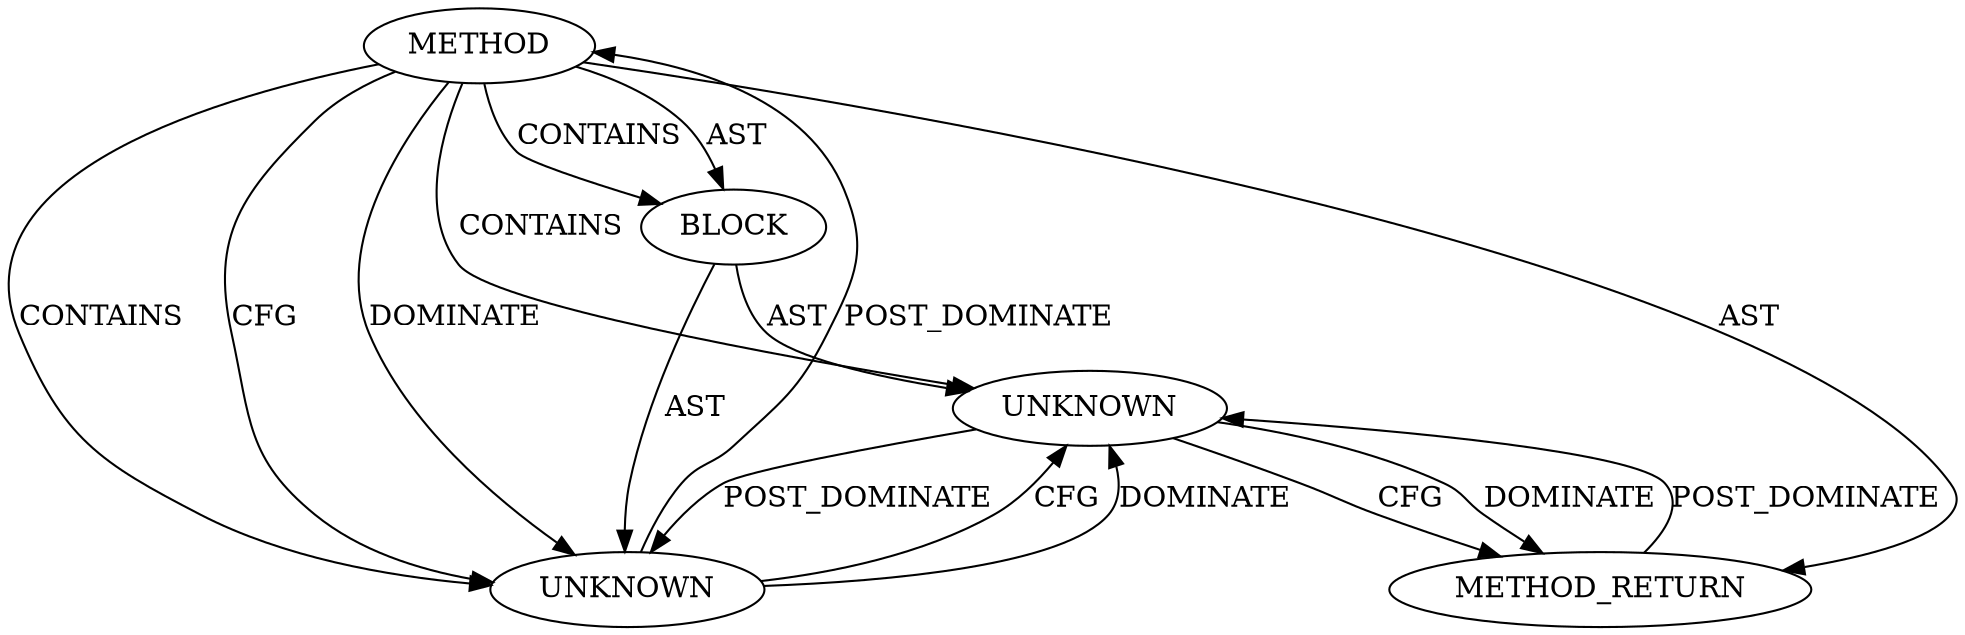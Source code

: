 digraph {
  8344 [label=METHOD COLUMN_NUMBER=1 LINE_NUMBER=1 COLUMN_NUMBER_END=1 IS_EXTERNAL=false SIGNATURE="" NAME="<global>" AST_PARENT_TYPE="TYPE_DECL" AST_PARENT_FULL_NAME="tls_proc.c:<global>" ORDER=1 CODE="<global>" FULL_NAME="tls_proc.c:<global>" LINE_NUMBER_END=8 FILENAME="tls_proc.c"]
  8347 [label=UNKNOWN ORDER=2 PARSER_TYPE_NAME="CASTProblemDeclaration" ARGUMENT_INDEX=2 CODE="void __net_exit tls_proc_fini(struct net *net)
{
	remove_proc_entry(\"tls_stat\", net->proc_net);
}" COLUMN_NUMBER=1 LINE_NUMBER=53 TYPE_FULL_NAME="<empty>" CONTAINED_REF="<empty>"]
  8345 [label=BLOCK ORDER=1 ARGUMENT_INDEX=-1 CODE="<empty>" COLUMN_NUMBER=1 LINE_NUMBER=1 TYPE_FULL_NAME="ANY"]
  8346 [label=UNKNOWN ORDER=1 PARSER_TYPE_NAME="CASTProblemDeclaration" ARGUMENT_INDEX=1 CODE="int __net_init tls_proc_init(struct net *net)
{
#ifdef CONFIG_PROC_FS
	if (!proc_create_net_single(\"tls_stat\", 0444, net->proc_net,
				    tls_statistics_seq_show, NULL))
		return -ENOMEM;
#endif /* CONFIG_PROC_FS */

	return 0;
}" COLUMN_NUMBER=1 LINE_NUMBER=42 TYPE_FULL_NAME="<empty>" CONTAINED_REF="<empty>"]
  8348 [label=METHOD_RETURN ORDER=2 CODE="RET" COLUMN_NUMBER=1 LINE_NUMBER=1 TYPE_FULL_NAME="ANY" EVALUATION_STRATEGY="BY_VALUE"]
  8344 -> 8347 [label=CONTAINS ]
  8346 -> 8344 [label=POST_DOMINATE ]
  8344 -> 8346 [label=CONTAINS ]
  8344 -> 8346 [label=CFG ]
  8344 -> 8348 [label=AST ]
  8348 -> 8347 [label=POST_DOMINATE ]
  8345 -> 8346 [label=AST ]
  8347 -> 8348 [label=CFG ]
  8344 -> 8346 [label=DOMINATE ]
  8345 -> 8347 [label=AST ]
  8347 -> 8348 [label=DOMINATE ]
  8347 -> 8346 [label=POST_DOMINATE ]
  8344 -> 8345 [label=CONTAINS ]
  8346 -> 8347 [label=CFG ]
  8346 -> 8347 [label=DOMINATE ]
  8344 -> 8345 [label=AST ]
}
